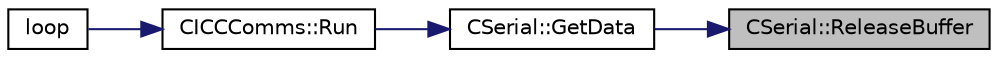 digraph "CSerial::ReleaseBuffer"
{
 // INTERACTIVE_SVG=YES
 // LATEX_PDF_SIZE
  bgcolor="transparent";
  edge [fontname="Helvetica",fontsize="10",labelfontname="Helvetica",labelfontsize="10"];
  node [fontname="Helvetica",fontsize="10",shape=record];
  rankdir="RL";
  Node19 [label="CSerial::ReleaseBuffer",height=0.2,width=0.4,color="black", fillcolor="grey75", style="filled", fontcolor="black",tooltip=" "];
  Node19 -> Node20 [dir="back",color="midnightblue",fontsize="10",style="solid"];
  Node20 [label="CSerial::GetData",height=0.2,width=0.4,color="black",URL="$class_c_serial.html#abad86c07f530569b2ceeea75bda485ad",tooltip=" "];
  Node20 -> Node21 [dir="back",color="midnightblue",fontsize="10",style="solid"];
  Node21 [label="CICCComms::Run",height=0.2,width=0.4,color="black",URL="$class_c_i_c_c_comms.html#a8b3fa81307b3b9ba0e72b4aee8279c56",tooltip=" "];
  Node21 -> Node22 [dir="back",color="midnightblue",fontsize="10",style="solid"];
  Node22 [label="loop",height=0.2,width=0.4,color="black",URL="$_a_d_a_s___m_c_u_8ino.html#afe461d27b9c48d5921c00d521181f12f",tooltip=" "];
}
